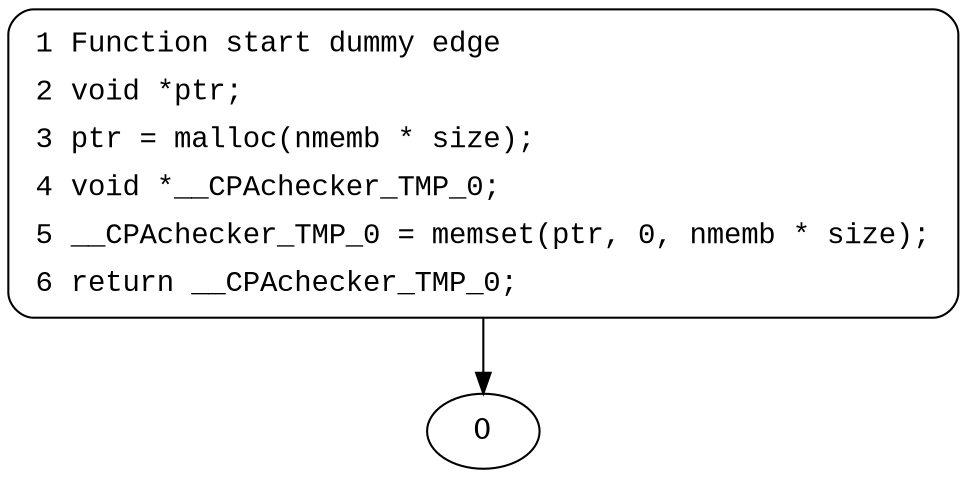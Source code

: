 digraph calloc_model {
1 [style="filled,bold" penwidth="1" fillcolor="white" fontname="Courier New" shape="Mrecord" label=<<table border="0" cellborder="0" cellpadding="3" bgcolor="white"><tr><td align="right">1</td><td align="left">Function start dummy edge</td></tr><tr><td align="right">2</td><td align="left">void *ptr;</td></tr><tr><td align="right">3</td><td align="left">ptr = malloc(nmemb * size);</td></tr><tr><td align="right">4</td><td align="left">void *__CPAchecker_TMP_0;</td></tr><tr><td align="right">5</td><td align="left">__CPAchecker_TMP_0 = memset(ptr, 0, nmemb * size);</td></tr><tr><td align="right">6</td><td align="left">return __CPAchecker_TMP_0;</td></tr></table>>]
1 -> 0[label=""]
}